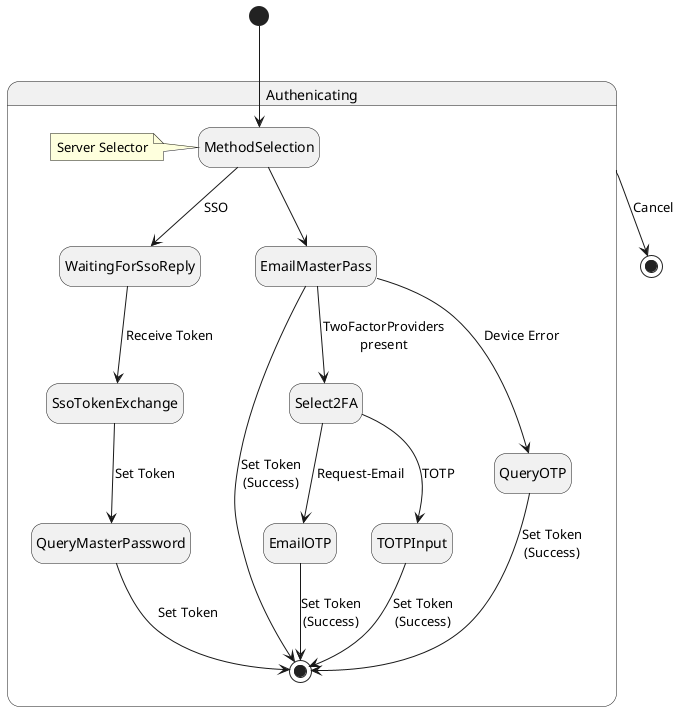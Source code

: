 @startuml

hide empty description

state Authenicating {
    state MethodSelection

MethodSelection --> WaitingForSsoReply : SSO
MethodSelection --> EmailMasterPass
EmailMasterPass --> [*] : Set Token\n(Success)
EmailMasterPass --> Select2FA : TwoFactorProviders\npresent
Select2FA --> EmailOTP : Request-Email
Select2FA --> TOTPInput : TOTP
TOTPInput --> [*] : Set Token\n(Success)
EmailOTP --> [*] : Set Token\n(Success)
EmailMasterPass --> QueryOTP : Device Error
QueryOTP --> [*] : Set Token\n(Success)
WaitingForSsoReply --> SsoTokenExchange : Receive Token
SsoTokenExchange --> QueryMasterPassword : Set Token
QueryMasterPassword --> [*] : Set Token


note left of MethodSelection : Server Selector
}

[*] --> MethodSelection
Authenicating --> [*] : Cancel




@enduml